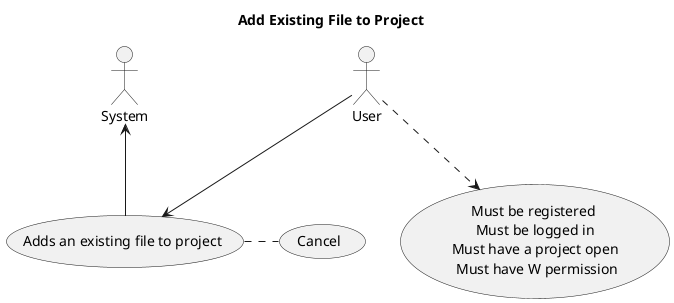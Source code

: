 @startuml

title Add Existing File to Project

"Must be registered \n Must be logged in \n Must have a project open \n Must have W permission" as (Reqs)
"Adds an existing file to project" as (Add File)

:User: ..> (Reqs)
:User: --> (Add File)
:System: <-- (Add File)
(Add File) . (Cancel)

@enduml